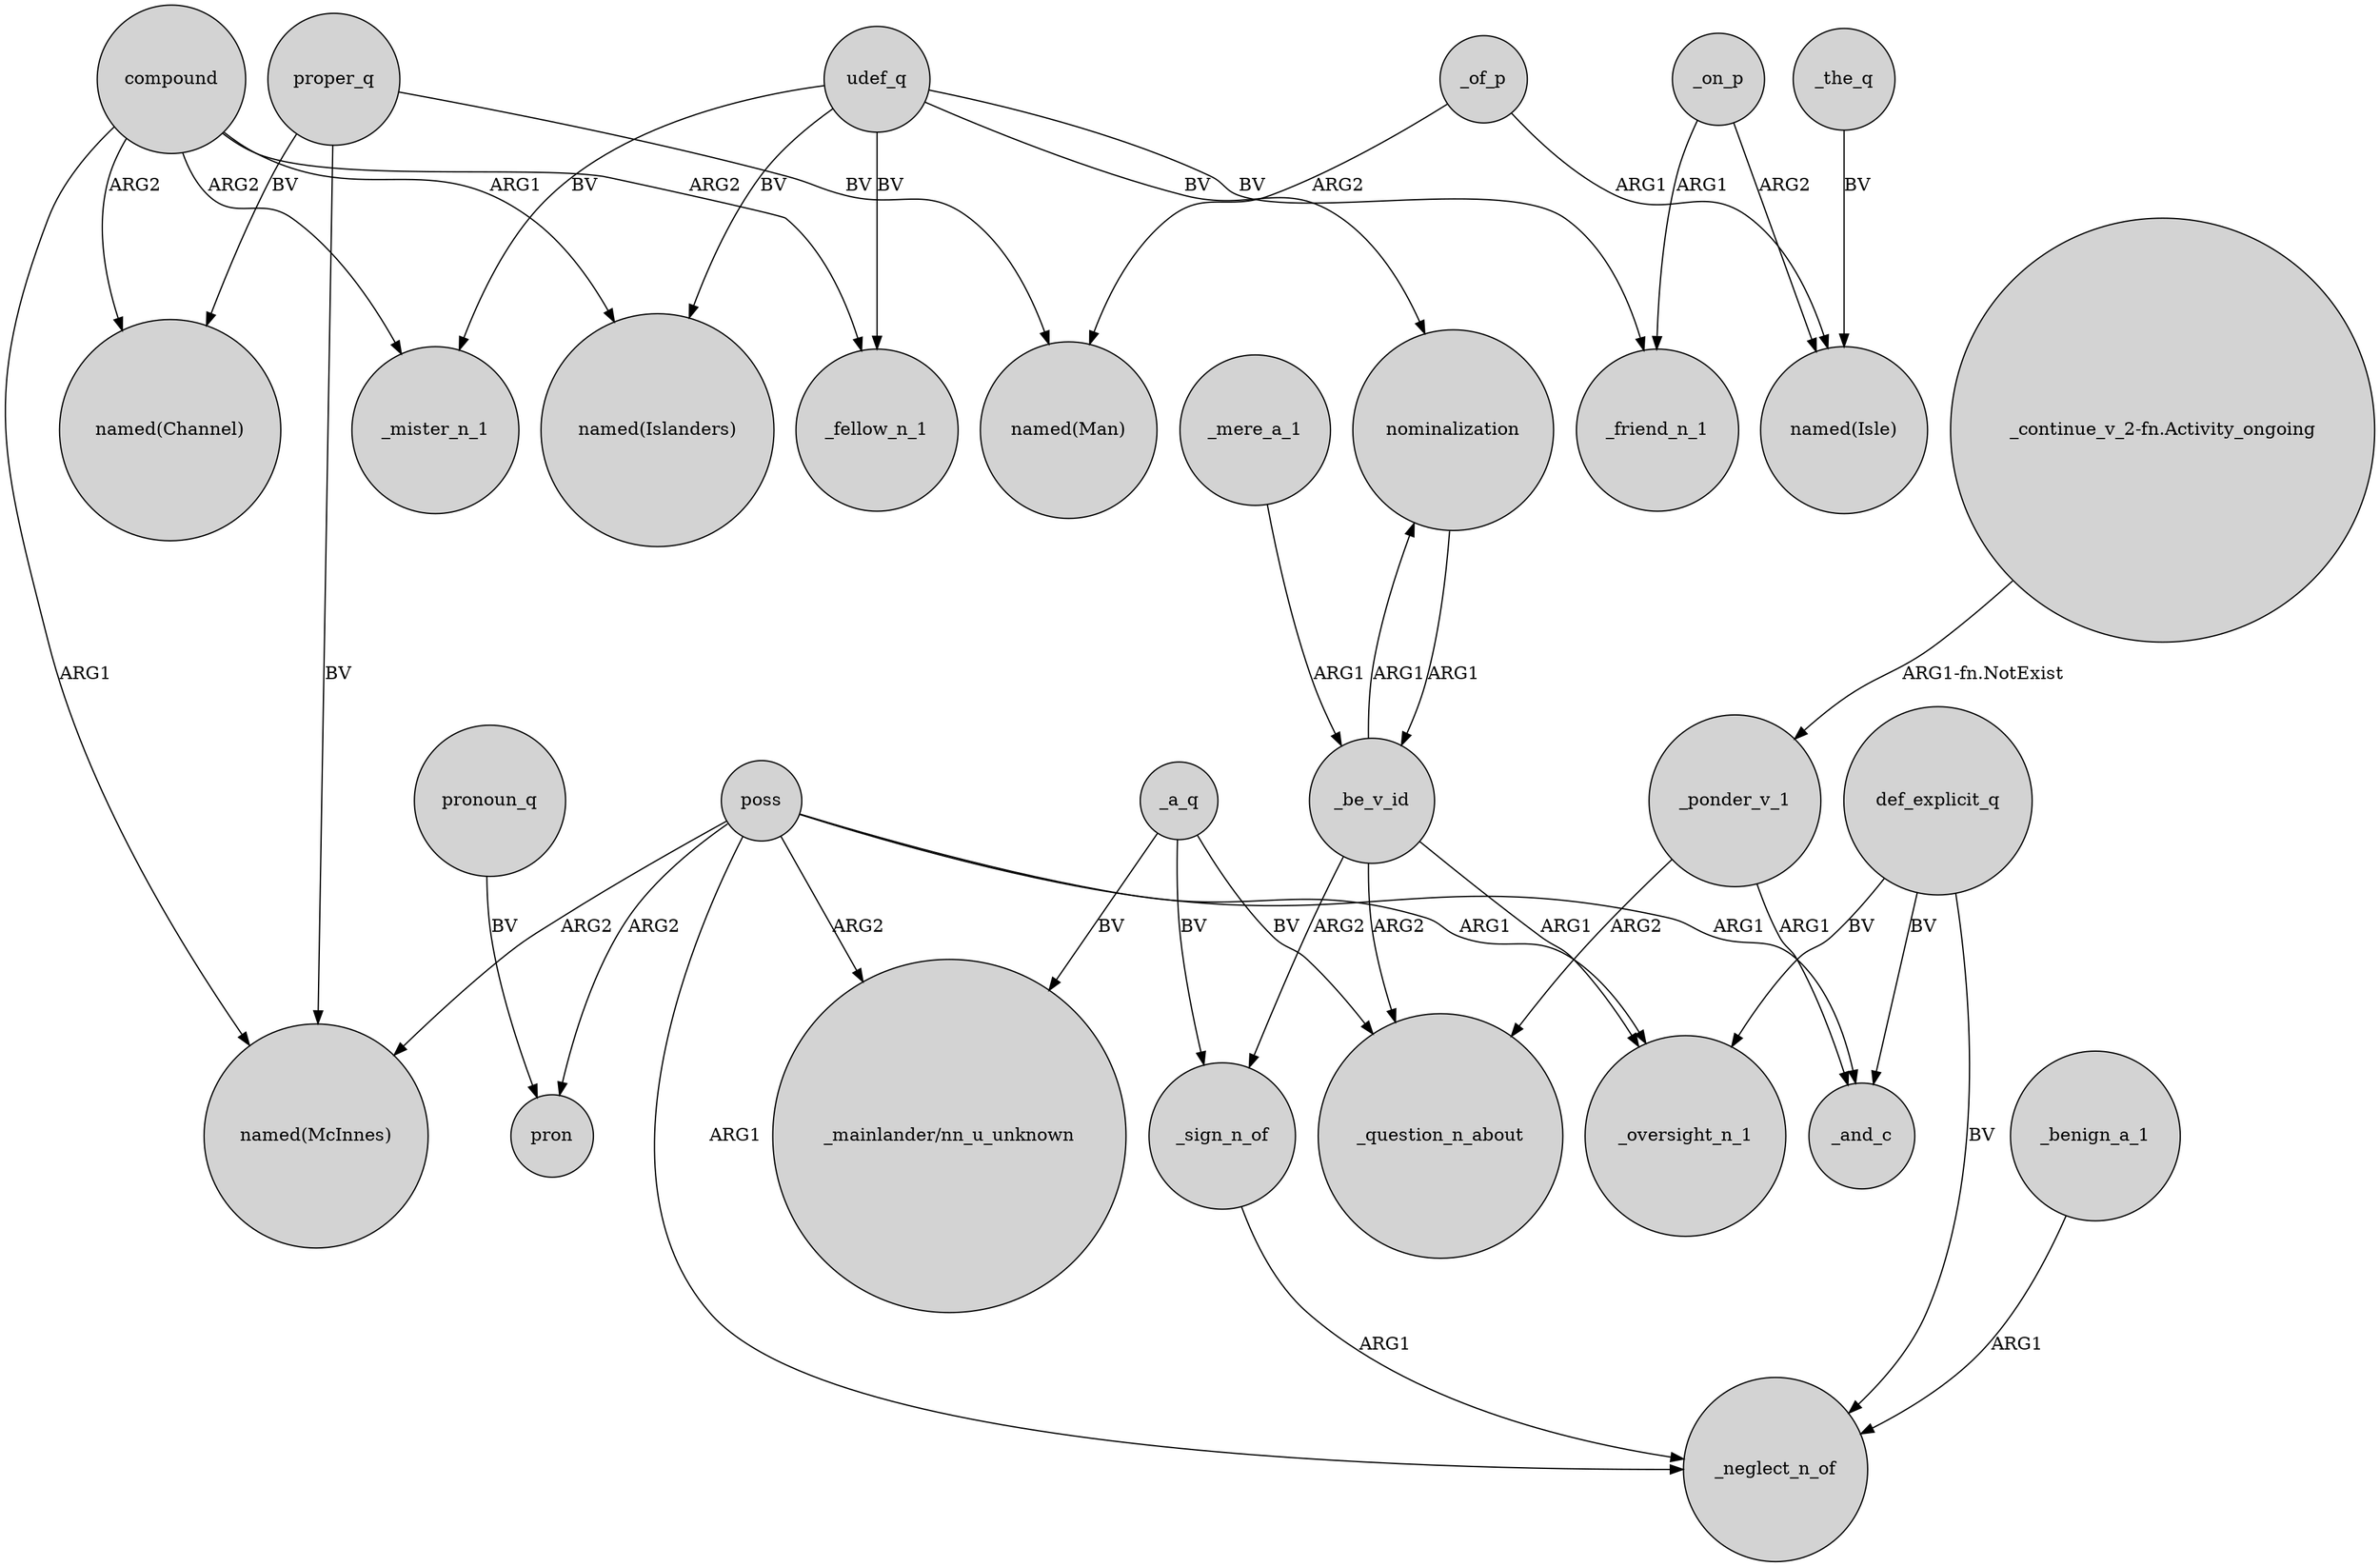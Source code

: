 digraph {
	node [shape=circle style=filled]
	compound -> "named(Islanders)" [label=ARG1]
	poss -> "named(McInnes)" [label=ARG2]
	"_continue_v_2-fn.Activity_ongoing" -> _ponder_v_1 [label="ARG1-fn.NotExist"]
	poss -> pron [label=ARG2]
	poss -> _and_c [label=ARG1]
	_of_p -> "named(Isle)" [label=ARG1]
	_a_q -> "_mainlander/nn_u_unknown" [label=BV]
	def_explicit_q -> _and_c [label=BV]
	_of_p -> "named(Man)" [label=ARG2]
	_be_v_id -> nominalization [label=ARG1]
	compound -> _fellow_n_1 [label=ARG2]
	compound -> _mister_n_1 [label=ARG2]
	poss -> "_mainlander/nn_u_unknown" [label=ARG2]
	_a_q -> _sign_n_of [label=BV]
	_on_p -> _friend_n_1 [label=ARG1]
	udef_q -> _mister_n_1 [label=BV]
	_be_v_id -> _question_n_about [label=ARG2]
	_sign_n_of -> _neglect_n_of [label=ARG1]
	compound -> "named(McInnes)" [label=ARG1]
	pronoun_q -> pron [label=BV]
	_benign_a_1 -> _neglect_n_of [label=ARG1]
	udef_q -> _fellow_n_1 [label=BV]
	_be_v_id -> _oversight_n_1 [label=ARG1]
	_ponder_v_1 -> _and_c [label=ARG1]
	poss -> _oversight_n_1 [label=ARG1]
	proper_q -> "named(McInnes)" [label=BV]
	udef_q -> "named(Islanders)" [label=BV]
	proper_q -> "named(Man)" [label=BV]
	proper_q -> "named(Channel)" [label=BV]
	nominalization -> _be_v_id [label=ARG1]
	poss -> _neglect_n_of [label=ARG1]
	udef_q -> nominalization [label=BV]
	udef_q -> _friend_n_1 [label=BV]
	_ponder_v_1 -> _question_n_about [label=ARG2]
	def_explicit_q -> _neglect_n_of [label=BV]
	_on_p -> "named(Isle)" [label=ARG2]
	_a_q -> _question_n_about [label=BV]
	_the_q -> "named(Isle)" [label=BV]
	_be_v_id -> _sign_n_of [label=ARG2]
	compound -> "named(Channel)" [label=ARG2]
	def_explicit_q -> _oversight_n_1 [label=BV]
	_mere_a_1 -> _be_v_id [label=ARG1]
}
